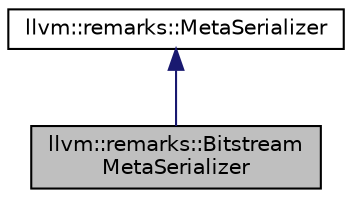 digraph "llvm::remarks::BitstreamMetaSerializer"
{
 // LATEX_PDF_SIZE
  bgcolor="transparent";
  edge [fontname="Helvetica",fontsize="10",labelfontname="Helvetica",labelfontsize="10"];
  node [fontname="Helvetica",fontsize="10",shape=record];
  Node1 [label="llvm::remarks::Bitstream\lMetaSerializer",height=0.2,width=0.4,color="black", fillcolor="grey75", style="filled", fontcolor="black",tooltip="Serializer of metadata for bitstream remarks."];
  Node2 -> Node1 [dir="back",color="midnightblue",fontsize="10",style="solid",fontname="Helvetica"];
  Node2 [label="llvm::remarks::MetaSerializer",height=0.2,width=0.4,color="black",URL="$structllvm_1_1remarks_1_1MetaSerializer.html",tooltip="This is the base class for a remark metadata serializer."];
}
